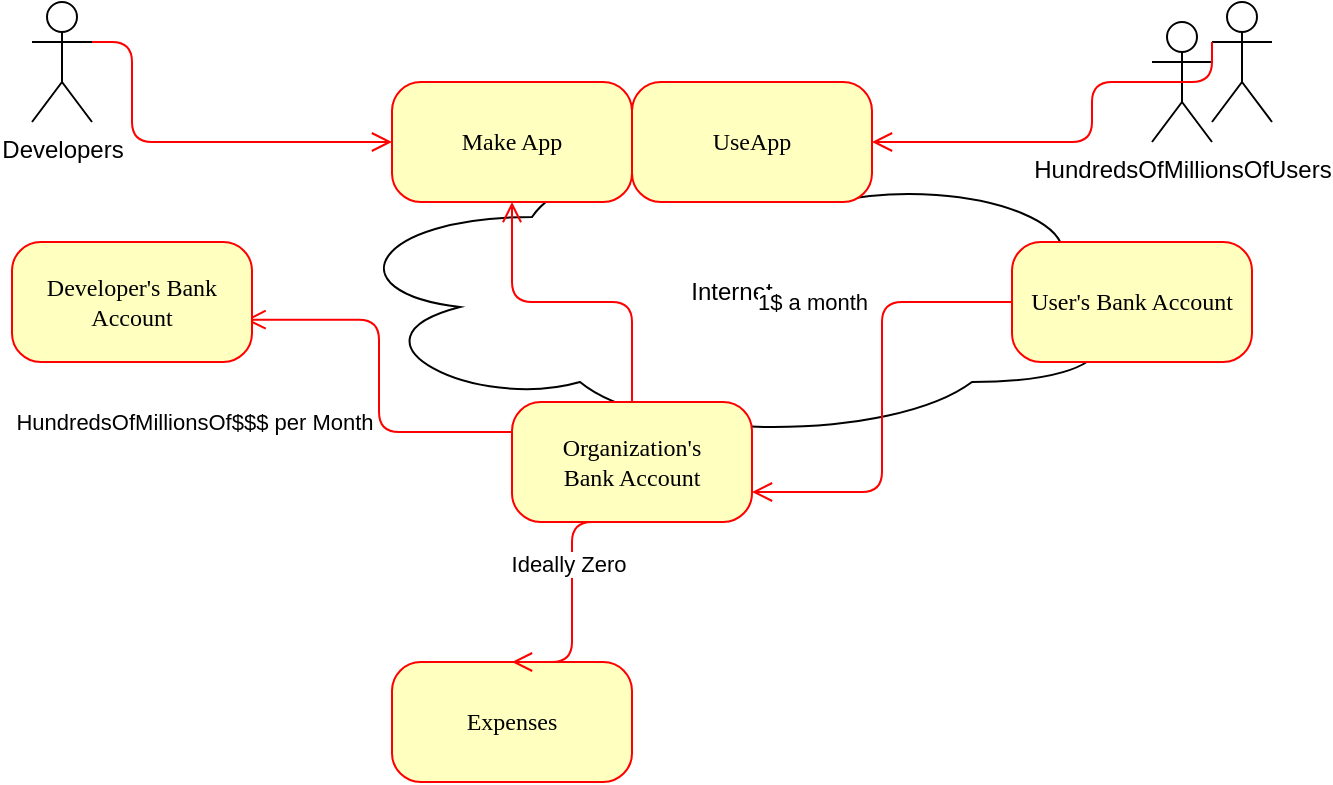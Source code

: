 <mxfile version="14.9.3" type="dropbox"><diagram name="Page-1" id="58cdce13-f638-feb5-8d6f-7d28b1aa9fa0"><mxGraphModel dx="1422" dy="802" grid="1" gridSize="10" guides="1" tooltips="1" connect="1" arrows="1" fold="1" page="1" pageScale="1" pageWidth="1100" pageHeight="850" background="none" math="0" shadow="0"><root><mxCell id="0"/><mxCell id="1" parent="0"/><mxCell id="3-DA2znlOY18DOHwxZ3S-1" value="Internet" style="ellipse;shape=cloud;whiteSpace=wrap;html=1;align=center;" vertex="1" parent="1"><mxGeometry x="210" y="150" width="400" height="150" as="geometry"/></mxCell><mxCell id="382b91b5511bd0f7-5" value="Expenses" style="rounded=1;whiteSpace=wrap;html=1;arcSize=24;fillColor=#ffffc0;strokeColor=#ff0000;shadow=0;comic=0;labelBackgroundColor=none;fontFamily=Verdana;fontSize=12;fontColor=#000000;align=center;" parent="1" vertex="1"><mxGeometry x="240" y="410" width="120" height="60" as="geometry"/></mxCell><mxCell id="382b91b5511bd0f7-6" value="Make App" style="rounded=1;whiteSpace=wrap;html=1;arcSize=24;fillColor=#ffffc0;strokeColor=#ff0000;shadow=0;comic=0;labelBackgroundColor=none;fontFamily=Verdana;fontSize=12;fontColor=#000000;align=center;" parent="1" vertex="1"><mxGeometry x="240" y="120" width="120" height="60" as="geometry"/></mxCell><mxCell id="382b91b5511bd0f7-7" value="UseApp" style="rounded=1;whiteSpace=wrap;html=1;arcSize=24;fillColor=#ffffc0;strokeColor=#ff0000;shadow=0;comic=0;labelBackgroundColor=none;fontFamily=Verdana;fontSize=12;fontColor=#000000;align=center;" parent="1" vertex="1"><mxGeometry x="360" y="120" width="120" height="60" as="geometry"/></mxCell><mxCell id="3cde6dad864a17aa-13" style="edgeStyle=elbowEdgeStyle;html=1;entryX=1;entryY=0.75;labelBackgroundColor=none;endArrow=open;endSize=8;strokeColor=#ff0000;fontFamily=Verdana;fontSize=12;align=left;" parent="1" source="a5q-B_0izsxXg3Q7yw5T-4" target="382b91b5511bd0f7-10" edge="1"><mxGeometry relative="1" as="geometry"/></mxCell><mxCell id="a5q-B_0izsxXg3Q7yw5T-6" value="1$ a month" style="edgeLabel;html=1;align=center;verticalAlign=middle;resizable=0;points=[];" parent="3cde6dad864a17aa-13" vertex="1" connectable="0"><mxGeometry x="-0.148" y="-2" relative="1" as="geometry"><mxPoint x="-33" y="-31" as="offset"/></mxGeometry></mxCell><mxCell id="382b91b5511bd0f7-10" value="Organization's&lt;br&gt;Bank Account" style="rounded=1;whiteSpace=wrap;html=1;arcSize=24;fillColor=#ffffc0;strokeColor=#ff0000;shadow=0;comic=0;labelBackgroundColor=none;fontFamily=Verdana;fontSize=12;fontColor=#000000;align=center;" parent="1" vertex="1"><mxGeometry x="300" y="280" width="120" height="60" as="geometry"/></mxCell><mxCell id="2a3bc250acf0617d-9" style="edgeStyle=orthogonalEdgeStyle;html=1;labelBackgroundColor=none;endArrow=open;endSize=8;strokeColor=#ff0000;fontFamily=Verdana;fontSize=12;align=left;exitX=1;exitY=0.333;exitDx=0;exitDy=0;exitPerimeter=0;entryX=0;entryY=0.5;entryDx=0;entryDy=0;entryPerimeter=0;" parent="1" source="a5q-B_0izsxXg3Q7yw5T-2" target="382b91b5511bd0f7-6" edge="1"><mxGeometry relative="1" as="geometry"><mxPoint x="160" y="150" as="sourcePoint"/><mxPoint x="190" y="200" as="targetPoint"/><Array as="points"><mxPoint x="110" y="150"/></Array></mxGeometry></mxCell><mxCell id="2a3bc250acf0617d-14" style="edgeStyle=orthogonalEdgeStyle;html=1;exitX=0.5;exitY=0;entryX=0.5;entryY=1;labelBackgroundColor=none;endArrow=open;endSize=8;strokeColor=#ff0000;fontFamily=Verdana;fontSize=12;align=left;entryDx=0;entryDy=0;" parent="1" source="382b91b5511bd0f7-10" target="382b91b5511bd0f7-6" edge="1"><mxGeometry relative="1" as="geometry"/></mxCell><mxCell id="3cde6dad864a17aa-6" style="edgeStyle=elbowEdgeStyle;html=1;labelBackgroundColor=none;endArrow=open;endSize=8;strokeColor=#ff0000;fontFamily=Verdana;fontSize=12;align=left;exitX=0.5;exitY=1;exitDx=0;exitDy=0;" parent="1" source="382b91b5511bd0f7-10" edge="1"><mxGeometry relative="1" as="geometry"><mxPoint x="340" y="505" as="sourcePoint"/><mxPoint x="300" y="410" as="targetPoint"/><Array as="points"/></mxGeometry></mxCell><mxCell id="a5q-B_0izsxXg3Q7yw5T-11" value="Ideally Zero" style="edgeLabel;html=1;align=center;verticalAlign=middle;resizable=0;points=[];" parent="3cde6dad864a17aa-6" vertex="1" connectable="0"><mxGeometry x="-0.218" y="-2" relative="1" as="geometry"><mxPoint as="offset"/></mxGeometry></mxCell><mxCell id="3cde6dad864a17aa-7" style="edgeStyle=elbowEdgeStyle;html=1;labelBackgroundColor=none;endArrow=open;endSize=8;strokeColor=#ff0000;fontFamily=Verdana;fontSize=12;align=left;entryX=0.973;entryY=0.647;exitX=0;exitY=0.25;exitDx=0;exitDy=0;entryDx=0;entryDy=0;entryPerimeter=0;" parent="1" source="382b91b5511bd0f7-10" target="a5q-B_0izsxXg3Q7yw5T-3" edge="1"><mxGeometry relative="1" as="geometry"><mxPoint x="340" y="505" as="sourcePoint"/><mxPoint x="340" y="380" as="targetPoint"/></mxGeometry></mxCell><mxCell id="a5q-B_0izsxXg3Q7yw5T-5" value="HundredsOfMillionsOf$$$ per Month" style="edgeLabel;html=1;align=center;verticalAlign=middle;resizable=0;points=[];" parent="3cde6dad864a17aa-7" vertex="1" connectable="0"><mxGeometry x="0.247" y="1" relative="1" as="geometry"><mxPoint x="-92" y="46" as="offset"/></mxGeometry></mxCell><mxCell id="a5q-B_0izsxXg3Q7yw5T-2" value="Developers" style="shape=umlActor;verticalLabelPosition=bottom;verticalAlign=top;html=1;" parent="1" vertex="1"><mxGeometry x="60" y="80" width="30" height="60" as="geometry"/></mxCell><mxCell id="a5q-B_0izsxXg3Q7yw5T-3" value="Developer's Bank Account" style="rounded=1;whiteSpace=wrap;html=1;arcSize=24;fillColor=#ffffc0;strokeColor=#ff0000;shadow=0;comic=0;labelBackgroundColor=none;fontFamily=Verdana;fontSize=12;fontColor=#000000;align=center;" parent="1" vertex="1"><mxGeometry x="50" y="200" width="120" height="60" as="geometry"/></mxCell><mxCell id="a5q-B_0izsxXg3Q7yw5T-4" value="User's Bank Account" style="rounded=1;whiteSpace=wrap;html=1;arcSize=24;fillColor=#ffffc0;strokeColor=#ff0000;shadow=0;comic=0;labelBackgroundColor=none;fontFamily=Verdana;fontSize=12;fontColor=#000000;align=center;" parent="1" vertex="1"><mxGeometry x="550" y="200" width="120" height="60" as="geometry"/></mxCell><mxCell id="a5q-B_0izsxXg3Q7yw5T-9" value="" style="group" parent="1" vertex="1" connectable="0"><mxGeometry x="640" y="80" width="40" height="70" as="geometry"/></mxCell><mxCell id="a5q-B_0izsxXg3Q7yw5T-1" value="HundredsOfMillionsOfUsers" style="shape=umlActor;verticalLabelPosition=bottom;verticalAlign=top;html=1;" parent="a5q-B_0izsxXg3Q7yw5T-9" vertex="1"><mxGeometry x="-20" y="10" width="30" height="60" as="geometry"/></mxCell><mxCell id="a5q-B_0izsxXg3Q7yw5T-7" value="" style="shape=umlActor;verticalLabelPosition=bottom;verticalAlign=top;html=1;" parent="a5q-B_0izsxXg3Q7yw5T-9" vertex="1"><mxGeometry x="10" width="30" height="60" as="geometry"/></mxCell><mxCell id="a5q-B_0izsxXg3Q7yw5T-12" style="edgeStyle=orthogonalEdgeStyle;html=1;labelBackgroundColor=none;endArrow=open;endSize=8;strokeColor=#ff0000;fontFamily=Verdana;fontSize=12;align=left;exitX=0;exitY=0.333;exitDx=0;exitDy=0;exitPerimeter=0;entryX=1;entryY=0.5;entryDx=0;entryDy=0;" parent="1" source="a5q-B_0izsxXg3Q7yw5T-7" target="382b91b5511bd0f7-7" edge="1"><mxGeometry relative="1" as="geometry"><mxPoint x="120" y="130" as="sourcePoint"/><mxPoint x="250" y="160" as="targetPoint"/><Array as="points"><mxPoint x="590" y="120"/><mxPoint x="590" y="150"/></Array></mxGeometry></mxCell></root></mxGraphModel></diagram></mxfile>